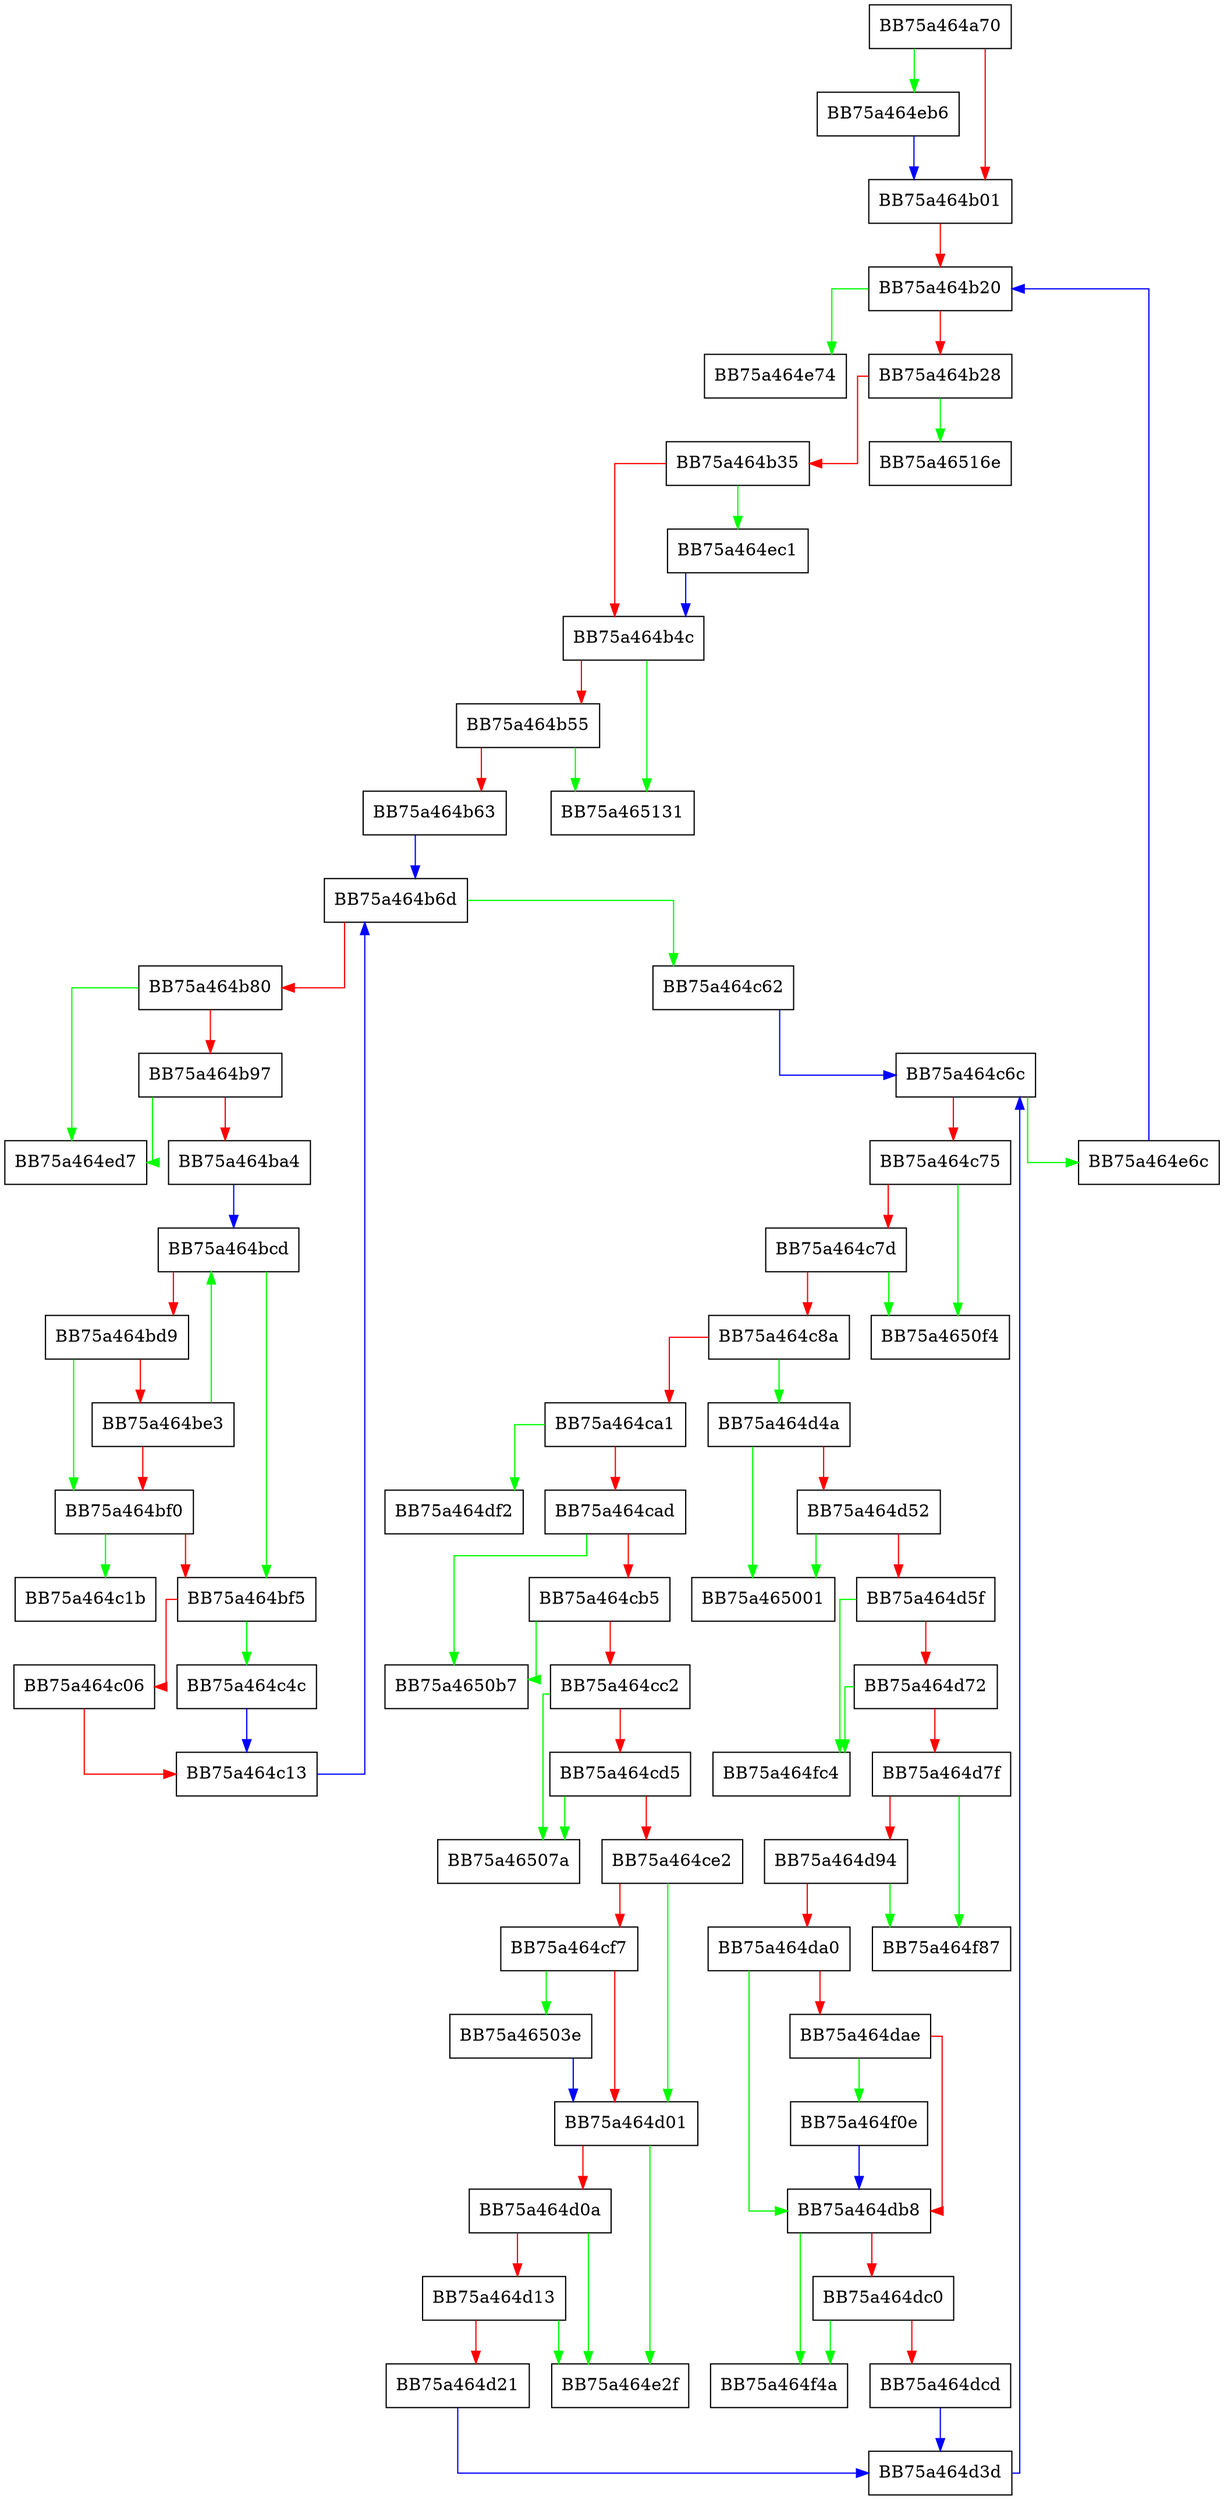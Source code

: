 digraph vfileex_receiver_end_cached {
  node [shape="box"];
  graph [splines=ortho];
  BB75a464a70 -> BB75a464eb6 [color="green"];
  BB75a464a70 -> BB75a464b01 [color="red"];
  BB75a464b01 -> BB75a464b20 [color="red"];
  BB75a464b20 -> BB75a464e74 [color="green"];
  BB75a464b20 -> BB75a464b28 [color="red"];
  BB75a464b28 -> BB75a46516e [color="green"];
  BB75a464b28 -> BB75a464b35 [color="red"];
  BB75a464b35 -> BB75a464ec1 [color="green"];
  BB75a464b35 -> BB75a464b4c [color="red"];
  BB75a464b4c -> BB75a465131 [color="green"];
  BB75a464b4c -> BB75a464b55 [color="red"];
  BB75a464b55 -> BB75a465131 [color="green"];
  BB75a464b55 -> BB75a464b63 [color="red"];
  BB75a464b63 -> BB75a464b6d [color="blue"];
  BB75a464b6d -> BB75a464c62 [color="green"];
  BB75a464b6d -> BB75a464b80 [color="red"];
  BB75a464b80 -> BB75a464ed7 [color="green"];
  BB75a464b80 -> BB75a464b97 [color="red"];
  BB75a464b97 -> BB75a464ed7 [color="green"];
  BB75a464b97 -> BB75a464ba4 [color="red"];
  BB75a464ba4 -> BB75a464bcd [color="blue"];
  BB75a464bcd -> BB75a464bf5 [color="green"];
  BB75a464bcd -> BB75a464bd9 [color="red"];
  BB75a464bd9 -> BB75a464bf0 [color="green"];
  BB75a464bd9 -> BB75a464be3 [color="red"];
  BB75a464be3 -> BB75a464bcd [color="green"];
  BB75a464be3 -> BB75a464bf0 [color="red"];
  BB75a464bf0 -> BB75a464c1b [color="green"];
  BB75a464bf0 -> BB75a464bf5 [color="red"];
  BB75a464bf5 -> BB75a464c4c [color="green"];
  BB75a464bf5 -> BB75a464c06 [color="red"];
  BB75a464c06 -> BB75a464c13 [color="red"];
  BB75a464c13 -> BB75a464b6d [color="blue"];
  BB75a464c4c -> BB75a464c13 [color="blue"];
  BB75a464c62 -> BB75a464c6c [color="blue"];
  BB75a464c6c -> BB75a464e6c [color="green"];
  BB75a464c6c -> BB75a464c75 [color="red"];
  BB75a464c75 -> BB75a4650f4 [color="green"];
  BB75a464c75 -> BB75a464c7d [color="red"];
  BB75a464c7d -> BB75a4650f4 [color="green"];
  BB75a464c7d -> BB75a464c8a [color="red"];
  BB75a464c8a -> BB75a464d4a [color="green"];
  BB75a464c8a -> BB75a464ca1 [color="red"];
  BB75a464ca1 -> BB75a464df2 [color="green"];
  BB75a464ca1 -> BB75a464cad [color="red"];
  BB75a464cad -> BB75a4650b7 [color="green"];
  BB75a464cad -> BB75a464cb5 [color="red"];
  BB75a464cb5 -> BB75a4650b7 [color="green"];
  BB75a464cb5 -> BB75a464cc2 [color="red"];
  BB75a464cc2 -> BB75a46507a [color="green"];
  BB75a464cc2 -> BB75a464cd5 [color="red"];
  BB75a464cd5 -> BB75a46507a [color="green"];
  BB75a464cd5 -> BB75a464ce2 [color="red"];
  BB75a464ce2 -> BB75a464d01 [color="green"];
  BB75a464ce2 -> BB75a464cf7 [color="red"];
  BB75a464cf7 -> BB75a46503e [color="green"];
  BB75a464cf7 -> BB75a464d01 [color="red"];
  BB75a464d01 -> BB75a464e2f [color="green"];
  BB75a464d01 -> BB75a464d0a [color="red"];
  BB75a464d0a -> BB75a464e2f [color="green"];
  BB75a464d0a -> BB75a464d13 [color="red"];
  BB75a464d13 -> BB75a464e2f [color="green"];
  BB75a464d13 -> BB75a464d21 [color="red"];
  BB75a464d21 -> BB75a464d3d [color="blue"];
  BB75a464d3d -> BB75a464c6c [color="blue"];
  BB75a464d4a -> BB75a465001 [color="green"];
  BB75a464d4a -> BB75a464d52 [color="red"];
  BB75a464d52 -> BB75a465001 [color="green"];
  BB75a464d52 -> BB75a464d5f [color="red"];
  BB75a464d5f -> BB75a464fc4 [color="green"];
  BB75a464d5f -> BB75a464d72 [color="red"];
  BB75a464d72 -> BB75a464fc4 [color="green"];
  BB75a464d72 -> BB75a464d7f [color="red"];
  BB75a464d7f -> BB75a464f87 [color="green"];
  BB75a464d7f -> BB75a464d94 [color="red"];
  BB75a464d94 -> BB75a464f87 [color="green"];
  BB75a464d94 -> BB75a464da0 [color="red"];
  BB75a464da0 -> BB75a464db8 [color="green"];
  BB75a464da0 -> BB75a464dae [color="red"];
  BB75a464dae -> BB75a464f0e [color="green"];
  BB75a464dae -> BB75a464db8 [color="red"];
  BB75a464db8 -> BB75a464f4a [color="green"];
  BB75a464db8 -> BB75a464dc0 [color="red"];
  BB75a464dc0 -> BB75a464f4a [color="green"];
  BB75a464dc0 -> BB75a464dcd [color="red"];
  BB75a464dcd -> BB75a464d3d [color="blue"];
  BB75a464e6c -> BB75a464b20 [color="blue"];
  BB75a464eb6 -> BB75a464b01 [color="blue"];
  BB75a464ec1 -> BB75a464b4c [color="blue"];
  BB75a464f0e -> BB75a464db8 [color="blue"];
  BB75a46503e -> BB75a464d01 [color="blue"];
}